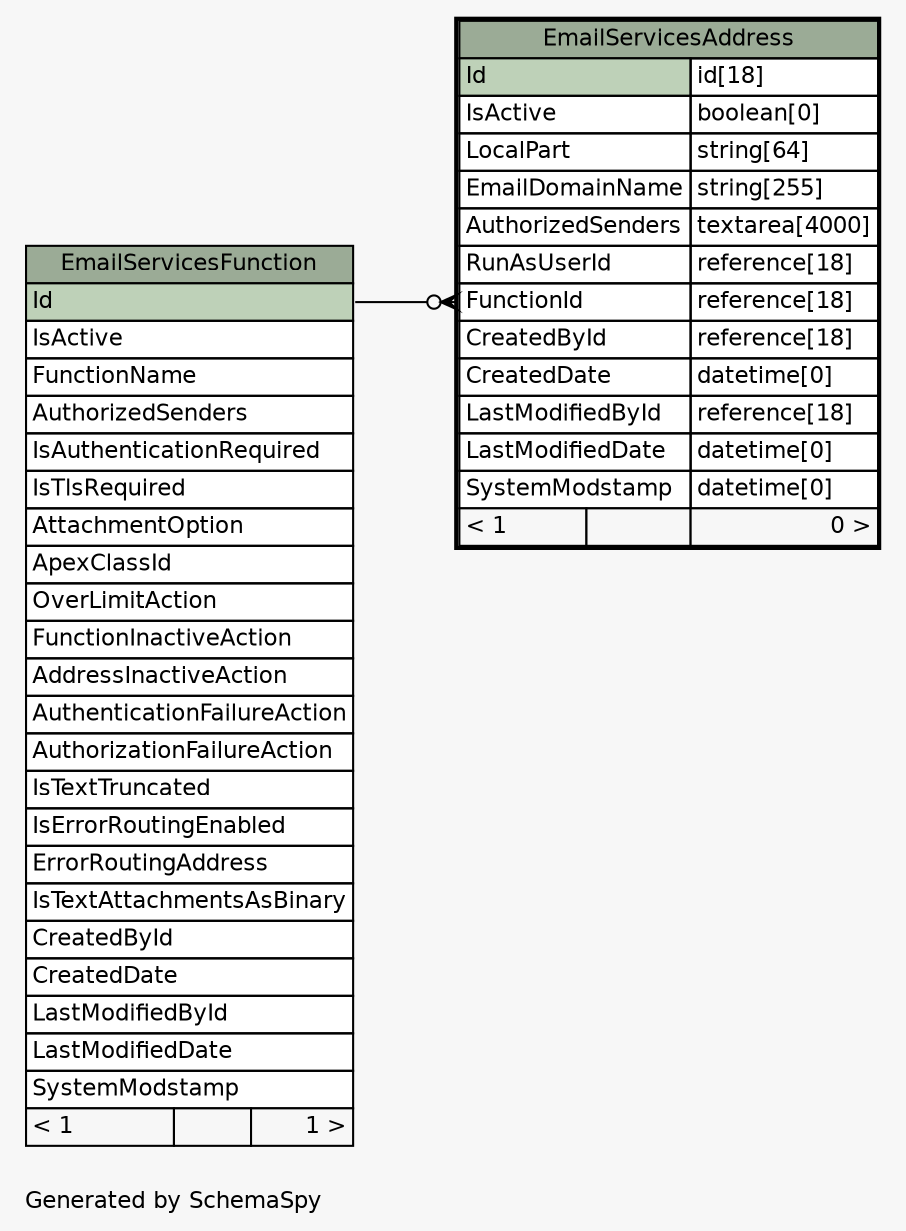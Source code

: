 // dot 2.36.0 on Mac OS X 10.11.6
// SchemaSpy rev 590
digraph "oneDegreeRelationshipsDiagram" {
  graph [
    rankdir="RL"
    bgcolor="#f7f7f7"
    label="\nGenerated by SchemaSpy"
    labeljust="l"
    nodesep="0.18"
    ranksep="0.46"
    fontname="Helvetica"
    fontsize="11"
  ];
  node [
    fontname="Helvetica"
    fontsize="11"
    shape="plaintext"
  ];
  edge [
    arrowsize="0.8"
  ];
  "EmailServicesAddress":"FunctionId":w -> "EmailServicesFunction":"Id":e [arrowhead=none dir=back arrowtail=crowodot];
  "EmailServicesAddress" [
    label=<
    <TABLE BORDER="2" CELLBORDER="1" CELLSPACING="0" BGCOLOR="#ffffff">
      <TR><TD COLSPAN="3" BGCOLOR="#9bab96" ALIGN="CENTER">EmailServicesAddress</TD></TR>
      <TR><TD PORT="Id" COLSPAN="2" BGCOLOR="#bed1b8" ALIGN="LEFT">Id</TD><TD PORT="Id.type" ALIGN="LEFT">id[18]</TD></TR>
      <TR><TD PORT="IsActive" COLSPAN="2" ALIGN="LEFT">IsActive</TD><TD PORT="IsActive.type" ALIGN="LEFT">boolean[0]</TD></TR>
      <TR><TD PORT="LocalPart" COLSPAN="2" ALIGN="LEFT">LocalPart</TD><TD PORT="LocalPart.type" ALIGN="LEFT">string[64]</TD></TR>
      <TR><TD PORT="EmailDomainName" COLSPAN="2" ALIGN="LEFT">EmailDomainName</TD><TD PORT="EmailDomainName.type" ALIGN="LEFT">string[255]</TD></TR>
      <TR><TD PORT="AuthorizedSenders" COLSPAN="2" ALIGN="LEFT">AuthorizedSenders</TD><TD PORT="AuthorizedSenders.type" ALIGN="LEFT">textarea[4000]</TD></TR>
      <TR><TD PORT="RunAsUserId" COLSPAN="2" ALIGN="LEFT">RunAsUserId</TD><TD PORT="RunAsUserId.type" ALIGN="LEFT">reference[18]</TD></TR>
      <TR><TD PORT="FunctionId" COLSPAN="2" ALIGN="LEFT">FunctionId</TD><TD PORT="FunctionId.type" ALIGN="LEFT">reference[18]</TD></TR>
      <TR><TD PORT="CreatedById" COLSPAN="2" ALIGN="LEFT">CreatedById</TD><TD PORT="CreatedById.type" ALIGN="LEFT">reference[18]</TD></TR>
      <TR><TD PORT="CreatedDate" COLSPAN="2" ALIGN="LEFT">CreatedDate</TD><TD PORT="CreatedDate.type" ALIGN="LEFT">datetime[0]</TD></TR>
      <TR><TD PORT="LastModifiedById" COLSPAN="2" ALIGN="LEFT">LastModifiedById</TD><TD PORT="LastModifiedById.type" ALIGN="LEFT">reference[18]</TD></TR>
      <TR><TD PORT="LastModifiedDate" COLSPAN="2" ALIGN="LEFT">LastModifiedDate</TD><TD PORT="LastModifiedDate.type" ALIGN="LEFT">datetime[0]</TD></TR>
      <TR><TD PORT="SystemModstamp" COLSPAN="2" ALIGN="LEFT">SystemModstamp</TD><TD PORT="SystemModstamp.type" ALIGN="LEFT">datetime[0]</TD></TR>
      <TR><TD ALIGN="LEFT" BGCOLOR="#f7f7f7">&lt; 1</TD><TD ALIGN="RIGHT" BGCOLOR="#f7f7f7">  </TD><TD ALIGN="RIGHT" BGCOLOR="#f7f7f7">0 &gt;</TD></TR>
    </TABLE>>
    URL="EmailServicesAddress.html"
    tooltip="EmailServicesAddress"
  ];
  "EmailServicesFunction" [
    label=<
    <TABLE BORDER="0" CELLBORDER="1" CELLSPACING="0" BGCOLOR="#ffffff">
      <TR><TD COLSPAN="3" BGCOLOR="#9bab96" ALIGN="CENTER">EmailServicesFunction</TD></TR>
      <TR><TD PORT="Id" COLSPAN="3" BGCOLOR="#bed1b8" ALIGN="LEFT">Id</TD></TR>
      <TR><TD PORT="IsActive" COLSPAN="3" ALIGN="LEFT">IsActive</TD></TR>
      <TR><TD PORT="FunctionName" COLSPAN="3" ALIGN="LEFT">FunctionName</TD></TR>
      <TR><TD PORT="AuthorizedSenders" COLSPAN="3" ALIGN="LEFT">AuthorizedSenders</TD></TR>
      <TR><TD PORT="IsAuthenticationRequired" COLSPAN="3" ALIGN="LEFT">IsAuthenticationRequired</TD></TR>
      <TR><TD PORT="IsTlsRequired" COLSPAN="3" ALIGN="LEFT">IsTlsRequired</TD></TR>
      <TR><TD PORT="AttachmentOption" COLSPAN="3" ALIGN="LEFT">AttachmentOption</TD></TR>
      <TR><TD PORT="ApexClassId" COLSPAN="3" ALIGN="LEFT">ApexClassId</TD></TR>
      <TR><TD PORT="OverLimitAction" COLSPAN="3" ALIGN="LEFT">OverLimitAction</TD></TR>
      <TR><TD PORT="FunctionInactiveAction" COLSPAN="3" ALIGN="LEFT">FunctionInactiveAction</TD></TR>
      <TR><TD PORT="AddressInactiveAction" COLSPAN="3" ALIGN="LEFT">AddressInactiveAction</TD></TR>
      <TR><TD PORT="AuthenticationFailureAction" COLSPAN="3" ALIGN="LEFT">AuthenticationFailureAction</TD></TR>
      <TR><TD PORT="AuthorizationFailureAction" COLSPAN="3" ALIGN="LEFT">AuthorizationFailureAction</TD></TR>
      <TR><TD PORT="IsTextTruncated" COLSPAN="3" ALIGN="LEFT">IsTextTruncated</TD></TR>
      <TR><TD PORT="IsErrorRoutingEnabled" COLSPAN="3" ALIGN="LEFT">IsErrorRoutingEnabled</TD></TR>
      <TR><TD PORT="ErrorRoutingAddress" COLSPAN="3" ALIGN="LEFT">ErrorRoutingAddress</TD></TR>
      <TR><TD PORT="IsTextAttachmentsAsBinary" COLSPAN="3" ALIGN="LEFT">IsTextAttachmentsAsBinary</TD></TR>
      <TR><TD PORT="CreatedById" COLSPAN="3" ALIGN="LEFT">CreatedById</TD></TR>
      <TR><TD PORT="CreatedDate" COLSPAN="3" ALIGN="LEFT">CreatedDate</TD></TR>
      <TR><TD PORT="LastModifiedById" COLSPAN="3" ALIGN="LEFT">LastModifiedById</TD></TR>
      <TR><TD PORT="LastModifiedDate" COLSPAN="3" ALIGN="LEFT">LastModifiedDate</TD></TR>
      <TR><TD PORT="SystemModstamp" COLSPAN="3" ALIGN="LEFT">SystemModstamp</TD></TR>
      <TR><TD ALIGN="LEFT" BGCOLOR="#f7f7f7">&lt; 1</TD><TD ALIGN="RIGHT" BGCOLOR="#f7f7f7">  </TD><TD ALIGN="RIGHT" BGCOLOR="#f7f7f7">1 &gt;</TD></TR>
    </TABLE>>
    URL="EmailServicesFunction.html"
    tooltip="EmailServicesFunction"
  ];
}
